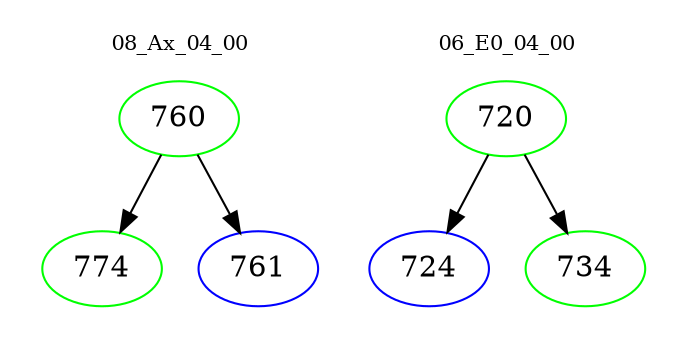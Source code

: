 digraph{
subgraph cluster_0 {
color = white
label = "08_Ax_04_00";
fontsize=10;
T0_760 [label="760", color="green"]
T0_760 -> T0_774 [color="black"]
T0_774 [label="774", color="green"]
T0_760 -> T0_761 [color="black"]
T0_761 [label="761", color="blue"]
}
subgraph cluster_1 {
color = white
label = "06_E0_04_00";
fontsize=10;
T1_720 [label="720", color="green"]
T1_720 -> T1_724 [color="black"]
T1_724 [label="724", color="blue"]
T1_720 -> T1_734 [color="black"]
T1_734 [label="734", color="green"]
}
}
